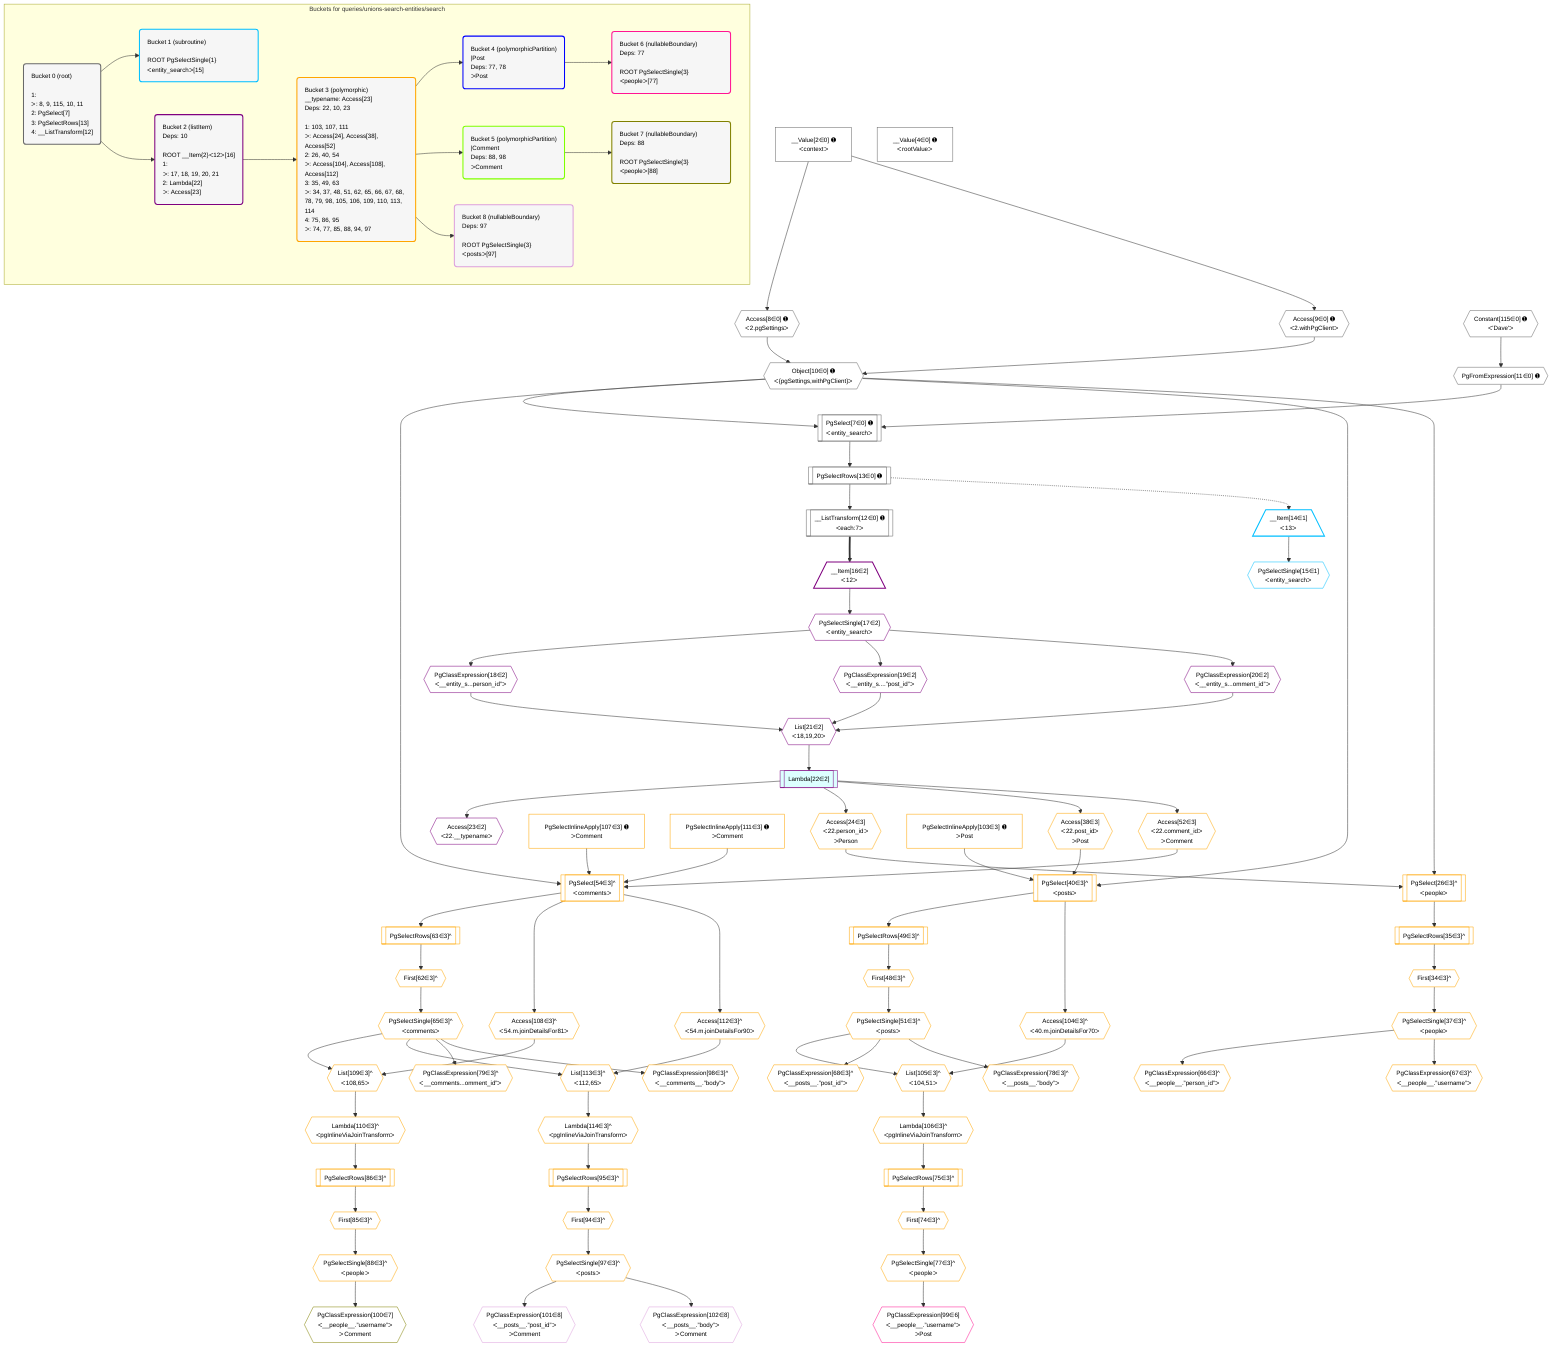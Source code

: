 %%{init: {'themeVariables': { 'fontSize': '12px'}}}%%
graph TD
    classDef path fill:#eee,stroke:#000,color:#000
    classDef plan fill:#fff,stroke-width:1px,color:#000
    classDef itemplan fill:#fff,stroke-width:2px,color:#000
    classDef unbatchedplan fill:#dff,stroke-width:1px,color:#000
    classDef sideeffectplan fill:#fcc,stroke-width:2px,color:#000
    classDef bucket fill:#f6f6f6,color:#000,stroke-width:2px,text-align:left

    subgraph "Buckets for queries/unions-search-entities/search"
    Bucket0("Bucket 0 (root)<br /><br />1: <br />ᐳ: 8, 9, 115, 10, 11<br />2: PgSelect[7]<br />3: PgSelectRows[13]<br />4: __ListTransform[12]"):::bucket
    Bucket1("Bucket 1 (subroutine)<br /><br />ROOT PgSelectSingle{1}ᐸentity_searchᐳ[15]"):::bucket
    Bucket2("Bucket 2 (listItem)<br />Deps: 10<br /><br />ROOT __Item{2}ᐸ12ᐳ[16]<br />1: <br />ᐳ: 17, 18, 19, 20, 21<br />2: Lambda[22]<br />ᐳ: Access[23]"):::bucket
    Bucket3("Bucket 3 (polymorphic)<br />__typename: Access[23]<br />Deps: 22, 10, 23<br /><br />1: 103, 107, 111<br />ᐳ: Access[24], Access[38], Access[52]<br />2: 26, 40, 54<br />ᐳ: Access[104], Access[108], Access[112]<br />3: 35, 49, 63<br />ᐳ: 34, 37, 48, 51, 62, 65, 66, 67, 68, 78, 79, 98, 105, 106, 109, 110, 113, 114<br />4: 75, 86, 95<br />ᐳ: 74, 77, 85, 88, 94, 97"):::bucket
    Bucket4("Bucket 4 (polymorphicPartition)<br />|Post<br />Deps: 77, 78<br />ᐳPost"):::bucket
    Bucket5("Bucket 5 (polymorphicPartition)<br />|Comment<br />Deps: 88, 98<br />ᐳComment"):::bucket
    Bucket6("Bucket 6 (nullableBoundary)<br />Deps: 77<br /><br />ROOT PgSelectSingle{3}ᐸpeopleᐳ[77]"):::bucket
    Bucket7("Bucket 7 (nullableBoundary)<br />Deps: 88<br /><br />ROOT PgSelectSingle{3}ᐸpeopleᐳ[88]"):::bucket
    Bucket8("Bucket 8 (nullableBoundary)<br />Deps: 97<br /><br />ROOT PgSelectSingle{3}ᐸpostsᐳ[97]"):::bucket
    end
    Bucket0 --> Bucket1 & Bucket2
    Bucket2 --> Bucket3
    Bucket3 --> Bucket4 & Bucket5 & Bucket8
    Bucket4 --> Bucket6
    Bucket5 --> Bucket7

    %% plan dependencies
    PgSelect7[["PgSelect[7∈0] ➊<br />ᐸentity_searchᐳ"]]:::plan
    Object10{{"Object[10∈0] ➊<br />ᐸ{pgSettings,withPgClient}ᐳ"}}:::plan
    PgFromExpression11{{"PgFromExpression[11∈0] ➊"}}:::plan
    Object10 & PgFromExpression11 --> PgSelect7
    Access8{{"Access[8∈0] ➊<br />ᐸ2.pgSettingsᐳ"}}:::plan
    Access9{{"Access[9∈0] ➊<br />ᐸ2.withPgClientᐳ"}}:::plan
    Access8 & Access9 --> Object10
    __Value2["__Value[2∈0] ➊<br />ᐸcontextᐳ"]:::plan
    __Value2 --> Access8
    __Value2 --> Access9
    Constant115{{"Constant[115∈0] ➊<br />ᐸ'Dave'ᐳ"}}:::plan
    Constant115 --> PgFromExpression11
    __ListTransform12[["__ListTransform[12∈0] ➊<br />ᐸeach:7ᐳ"]]:::plan
    PgSelectRows13[["PgSelectRows[13∈0] ➊"]]:::plan
    PgSelectRows13 --> __ListTransform12
    PgSelect7 --> PgSelectRows13
    __Value4["__Value[4∈0] ➊<br />ᐸrootValueᐳ"]:::plan
    __Item14[/"__Item[14∈1]<br />ᐸ13ᐳ"\]:::itemplan
    PgSelectRows13 -.-> __Item14
    PgSelectSingle15{{"PgSelectSingle[15∈1]<br />ᐸentity_searchᐳ"}}:::plan
    __Item14 --> PgSelectSingle15
    List21{{"List[21∈2]<br />ᐸ18,19,20ᐳ"}}:::plan
    PgClassExpression18{{"PgClassExpression[18∈2]<br />ᐸ__entity_s...person_id”ᐳ"}}:::plan
    PgClassExpression19{{"PgClassExpression[19∈2]<br />ᐸ__entity_s....”post_id”ᐳ"}}:::plan
    PgClassExpression20{{"PgClassExpression[20∈2]<br />ᐸ__entity_s...omment_id”ᐳ"}}:::plan
    PgClassExpression18 & PgClassExpression19 & PgClassExpression20 --> List21
    __Item16[/"__Item[16∈2]<br />ᐸ12ᐳ"\]:::itemplan
    __ListTransform12 ==> __Item16
    PgSelectSingle17{{"PgSelectSingle[17∈2]<br />ᐸentity_searchᐳ"}}:::plan
    __Item16 --> PgSelectSingle17
    PgSelectSingle17 --> PgClassExpression18
    PgSelectSingle17 --> PgClassExpression19
    PgSelectSingle17 --> PgClassExpression20
    Lambda22[["Lambda[22∈2]"]]:::unbatchedplan
    List21 --> Lambda22
    Access23{{"Access[23∈2]<br />ᐸ22.__typenameᐳ"}}:::plan
    Lambda22 --> Access23
    PgSelect54[["PgSelect[54∈3]^<br />ᐸcommentsᐳ"]]:::plan
    Access52{{"Access[52∈3]<br />ᐸ22.comment_idᐳ<br />ᐳComment"}}:::plan
    PgSelectInlineApply107["PgSelectInlineApply[107∈3] ➊<br />ᐳComment"]:::plan
    PgSelectInlineApply111["PgSelectInlineApply[111∈3] ➊<br />ᐳComment"]:::plan
    Object10 & Access52 & PgSelectInlineApply107 & PgSelectInlineApply111 --> PgSelect54
    PgSelect40[["PgSelect[40∈3]^<br />ᐸpostsᐳ"]]:::plan
    Access38{{"Access[38∈3]<br />ᐸ22.post_idᐳ<br />ᐳPost"}}:::plan
    PgSelectInlineApply103["PgSelectInlineApply[103∈3] ➊<br />ᐳPost"]:::plan
    Object10 & Access38 & PgSelectInlineApply103 --> PgSelect40
    PgSelect26[["PgSelect[26∈3]^<br />ᐸpeopleᐳ"]]:::plan
    Access24{{"Access[24∈3]<br />ᐸ22.person_idᐳ<br />ᐳPerson"}}:::plan
    Object10 & Access24 --> PgSelect26
    List105{{"List[105∈3]^<br />ᐸ104,51ᐳ"}}:::plan
    Access104{{"Access[104∈3]^<br />ᐸ40.m.joinDetailsFor70ᐳ"}}:::plan
    PgSelectSingle51{{"PgSelectSingle[51∈3]^<br />ᐸpostsᐳ"}}:::plan
    Access104 & PgSelectSingle51 --> List105
    List109{{"List[109∈3]^<br />ᐸ108,65ᐳ"}}:::plan
    Access108{{"Access[108∈3]^<br />ᐸ54.m.joinDetailsFor81ᐳ"}}:::plan
    PgSelectSingle65{{"PgSelectSingle[65∈3]^<br />ᐸcommentsᐳ"}}:::plan
    Access108 & PgSelectSingle65 --> List109
    List113{{"List[113∈3]^<br />ᐸ112,65ᐳ"}}:::plan
    Access112{{"Access[112∈3]^<br />ᐸ54.m.joinDetailsFor90ᐳ"}}:::plan
    Access112 & PgSelectSingle65 --> List113
    Lambda22 --> Access24
    First34{{"First[34∈3]^"}}:::plan
    PgSelectRows35[["PgSelectRows[35∈3]^"]]:::plan
    PgSelectRows35 --> First34
    PgSelect26 --> PgSelectRows35
    PgSelectSingle37{{"PgSelectSingle[37∈3]^<br />ᐸpeopleᐳ"}}:::plan
    First34 --> PgSelectSingle37
    Lambda22 --> Access38
    First48{{"First[48∈3]^"}}:::plan
    PgSelectRows49[["PgSelectRows[49∈3]^"]]:::plan
    PgSelectRows49 --> First48
    PgSelect40 --> PgSelectRows49
    First48 --> PgSelectSingle51
    Lambda22 --> Access52
    First62{{"First[62∈3]^"}}:::plan
    PgSelectRows63[["PgSelectRows[63∈3]^"]]:::plan
    PgSelectRows63 --> First62
    PgSelect54 --> PgSelectRows63
    First62 --> PgSelectSingle65
    PgClassExpression66{{"PgClassExpression[66∈3]^<br />ᐸ__people__.”person_id”ᐳ"}}:::plan
    PgSelectSingle37 --> PgClassExpression66
    PgClassExpression67{{"PgClassExpression[67∈3]^<br />ᐸ__people__.”username”ᐳ"}}:::plan
    PgSelectSingle37 --> PgClassExpression67
    PgClassExpression68{{"PgClassExpression[68∈3]^<br />ᐸ__posts__.”post_id”ᐳ"}}:::plan
    PgSelectSingle51 --> PgClassExpression68
    First74{{"First[74∈3]^"}}:::plan
    PgSelectRows75[["PgSelectRows[75∈3]^"]]:::plan
    PgSelectRows75 --> First74
    Lambda106{{"Lambda[106∈3]^<br />ᐸpgInlineViaJoinTransformᐳ"}}:::plan
    Lambda106 --> PgSelectRows75
    PgSelectSingle77{{"PgSelectSingle[77∈3]^<br />ᐸpeopleᐳ"}}:::plan
    First74 --> PgSelectSingle77
    PgClassExpression78{{"PgClassExpression[78∈3]^<br />ᐸ__posts__.”body”ᐳ"}}:::plan
    PgSelectSingle51 --> PgClassExpression78
    PgClassExpression79{{"PgClassExpression[79∈3]^<br />ᐸ__comments...omment_id”ᐳ"}}:::plan
    PgSelectSingle65 --> PgClassExpression79
    First85{{"First[85∈3]^"}}:::plan
    PgSelectRows86[["PgSelectRows[86∈3]^"]]:::plan
    PgSelectRows86 --> First85
    Lambda110{{"Lambda[110∈3]^<br />ᐸpgInlineViaJoinTransformᐳ"}}:::plan
    Lambda110 --> PgSelectRows86
    PgSelectSingle88{{"PgSelectSingle[88∈3]^<br />ᐸpeopleᐳ"}}:::plan
    First85 --> PgSelectSingle88
    First94{{"First[94∈3]^"}}:::plan
    PgSelectRows95[["PgSelectRows[95∈3]^"]]:::plan
    PgSelectRows95 --> First94
    Lambda114{{"Lambda[114∈3]^<br />ᐸpgInlineViaJoinTransformᐳ"}}:::plan
    Lambda114 --> PgSelectRows95
    PgSelectSingle97{{"PgSelectSingle[97∈3]^<br />ᐸpostsᐳ"}}:::plan
    First94 --> PgSelectSingle97
    PgClassExpression98{{"PgClassExpression[98∈3]^<br />ᐸ__comments__.”body”ᐳ"}}:::plan
    PgSelectSingle65 --> PgClassExpression98
    PgSelect40 --> Access104
    List105 --> Lambda106
    PgSelect54 --> Access108
    List109 --> Lambda110
    PgSelect54 --> Access112
    List113 --> Lambda114
    PgClassExpression99{{"PgClassExpression[99∈6]<br />ᐸ__people__.”username”ᐳ<br />ᐳPost"}}:::plan
    PgSelectSingle77 --> PgClassExpression99
    PgClassExpression100{{"PgClassExpression[100∈7]<br />ᐸ__people__.”username”ᐳ<br />ᐳComment"}}:::plan
    PgSelectSingle88 --> PgClassExpression100
    PgClassExpression101{{"PgClassExpression[101∈8]<br />ᐸ__posts__.”post_id”ᐳ<br />ᐳComment"}}:::plan
    PgSelectSingle97 --> PgClassExpression101
    PgClassExpression102{{"PgClassExpression[102∈8]<br />ᐸ__posts__.”body”ᐳ<br />ᐳComment"}}:::plan
    PgSelectSingle97 --> PgClassExpression102

    %% define steps
    classDef bucket0 stroke:#696969
    class Bucket0,__Value2,__Value4,PgSelect7,Access8,Access9,Object10,PgFromExpression11,__ListTransform12,PgSelectRows13,Constant115 bucket0
    classDef bucket1 stroke:#00bfff
    class Bucket1,__Item14,PgSelectSingle15 bucket1
    classDef bucket2 stroke:#7f007f
    class Bucket2,__Item16,PgSelectSingle17,PgClassExpression18,PgClassExpression19,PgClassExpression20,List21,Lambda22,Access23 bucket2
    classDef bucket3 stroke:#ffa500
    class Bucket3,Access24,PgSelect26,First34,PgSelectRows35,PgSelectSingle37,Access38,PgSelect40,First48,PgSelectRows49,PgSelectSingle51,Access52,PgSelect54,First62,PgSelectRows63,PgSelectSingle65,PgClassExpression66,PgClassExpression67,PgClassExpression68,First74,PgSelectRows75,PgSelectSingle77,PgClassExpression78,PgClassExpression79,First85,PgSelectRows86,PgSelectSingle88,First94,PgSelectRows95,PgSelectSingle97,PgClassExpression98,PgSelectInlineApply103,Access104,List105,Lambda106,PgSelectInlineApply107,Access108,List109,Lambda110,PgSelectInlineApply111,Access112,List113,Lambda114 bucket3
    classDef bucket4 stroke:#0000ff
    class Bucket4 bucket4
    classDef bucket5 stroke:#7fff00
    class Bucket5 bucket5
    classDef bucket6 stroke:#ff1493
    class Bucket6,PgClassExpression99 bucket6
    classDef bucket7 stroke:#808000
    class Bucket7,PgClassExpression100 bucket7
    classDef bucket8 stroke:#dda0dd
    class Bucket8,PgClassExpression101,PgClassExpression102 bucket8